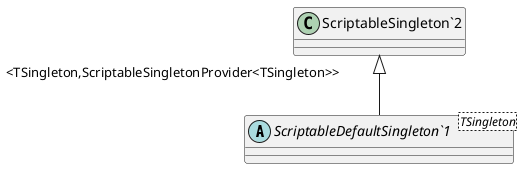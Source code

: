 @startuml
abstract class "ScriptableDefaultSingleton`1"<TSingleton> {
}
"ScriptableSingleton`2" "<TSingleton,ScriptableSingletonProvider<TSingleton>>" <|-- "ScriptableDefaultSingleton`1"
@enduml
